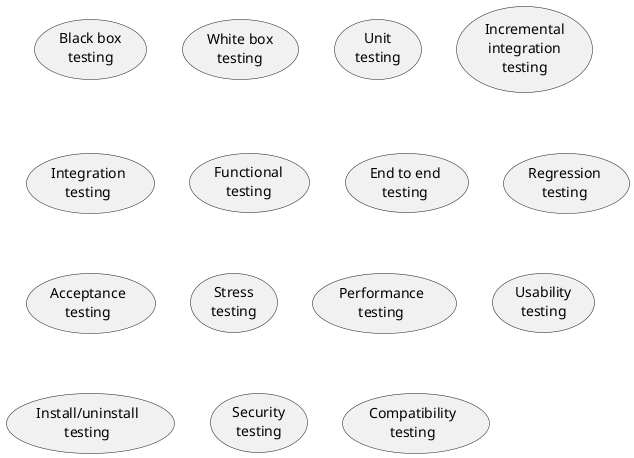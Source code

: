 @startuml

    (Black box\ntesting)
    (White box\ntesting)
    (Unit\ntesting)
    (Incremental\nintegration\ntesting)
    (Integration\ntesting)
    (Functional\ntesting)
    (End to end\ntesting)
    (Regression\ntesting)
    (Acceptance\ntesting)
    (Stress\ntesting)
    (Performance\ntesting)
    (Usability\ntesting)
    (Install/uninstall\ntesting)
    (Security\ntesting)
    (Compatibility\ntesting)   

@enduml
